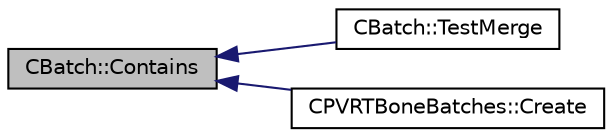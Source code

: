 digraph "CBatch::Contains"
{
  edge [fontname="Helvetica",fontsize="10",labelfontname="Helvetica",labelfontsize="10"];
  node [fontname="Helvetica",fontsize="10",shape=record];
  rankdir="LR";
  Node1 [label="CBatch::Contains",height=0.2,width=0.4,color="black", fillcolor="grey75", style="filled", fontcolor="black"];
  Node1 -> Node2 [dir="back",color="midnightblue",fontsize="10",style="solid"];
  Node2 [label="CBatch::TestMerge",height=0.2,width=0.4,color="black", fillcolor="white", style="filled",URL="$class_c_batch.html#aa5be47c8e0dfc0e236cb7dfa38ede946"];
  Node1 -> Node3 [dir="back",color="midnightblue",fontsize="10",style="solid"];
  Node3 [label="CPVRTBoneBatches::Create",height=0.2,width=0.4,color="black", fillcolor="white", style="filled",URL="$class_c_p_v_r_t_bone_batches.html#a2a0037ba145fbb78e013867effaa1764",tooltip="Fills the bone batch structure. "];
}
